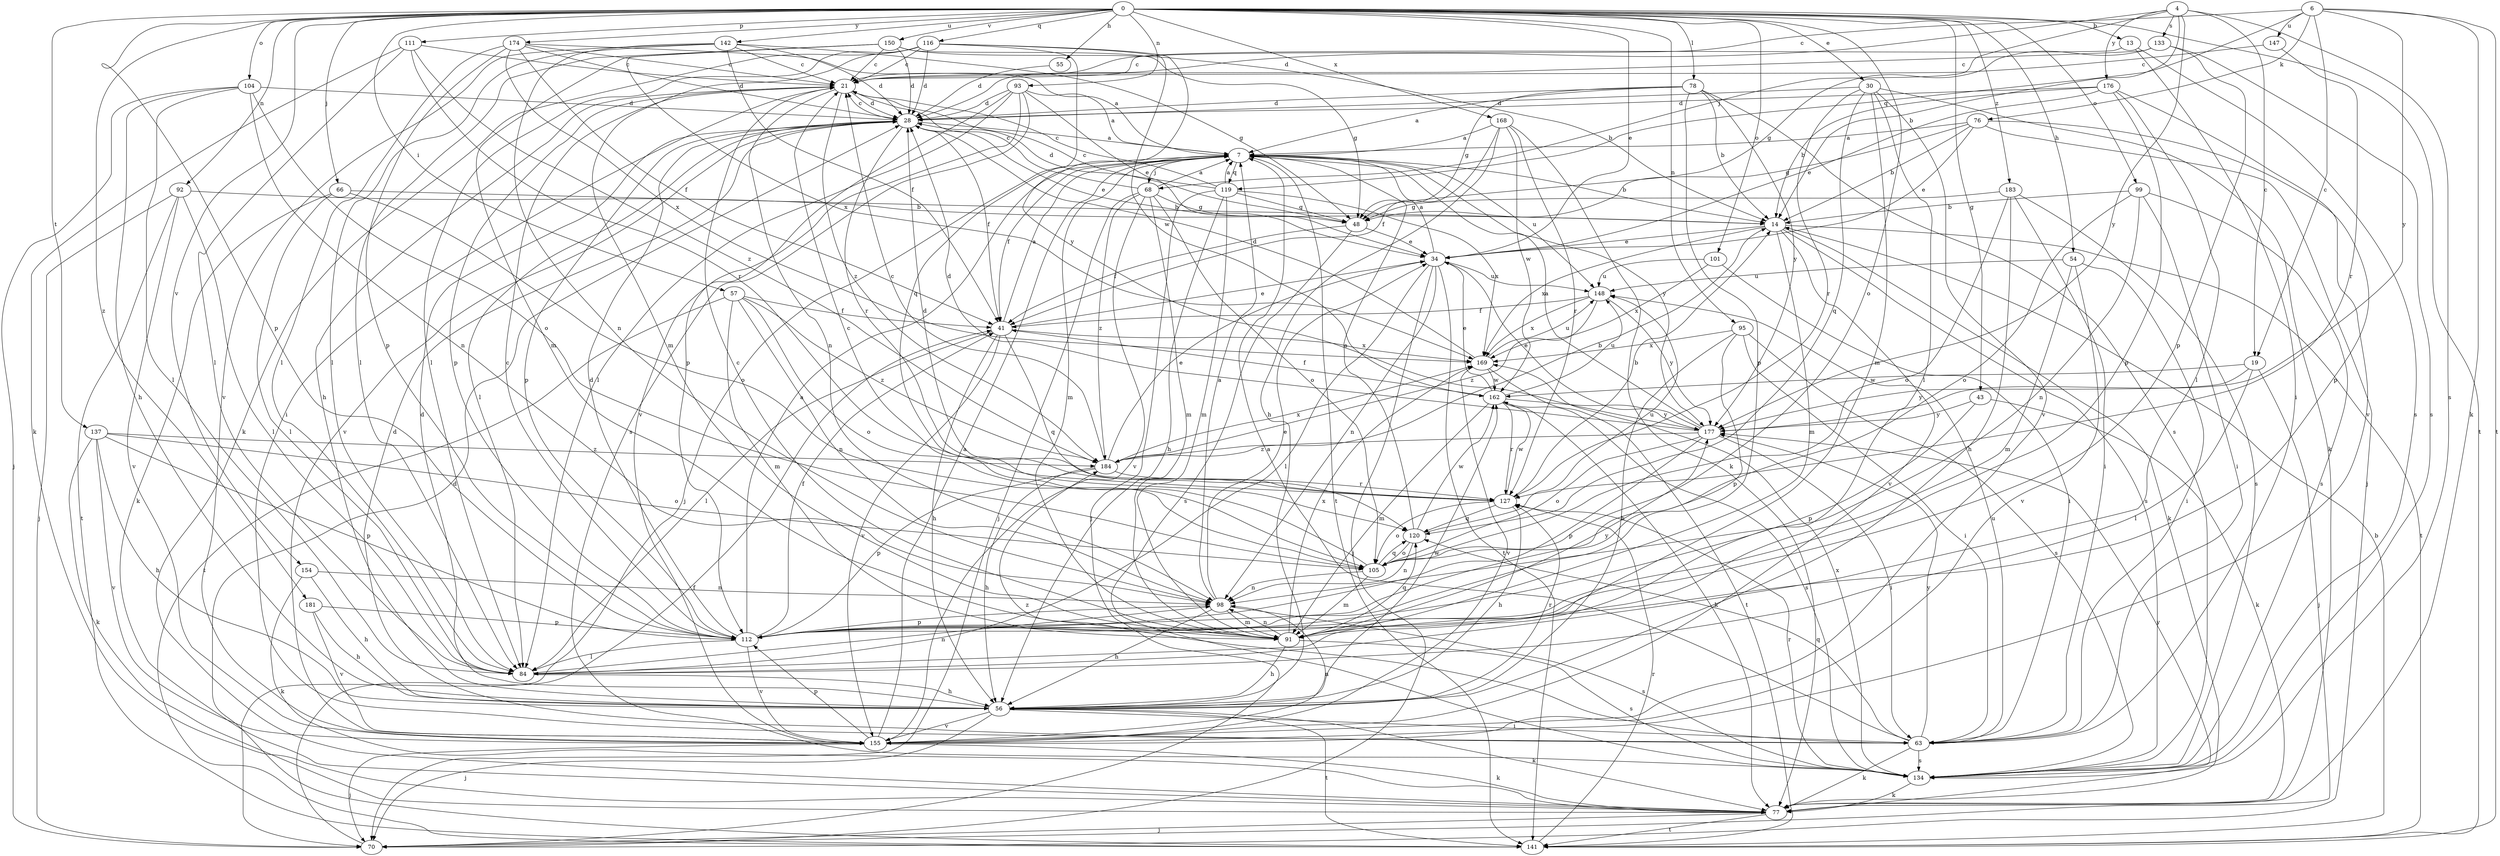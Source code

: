 strict digraph  {
0;
4;
6;
7;
13;
14;
19;
21;
28;
30;
34;
41;
43;
48;
54;
55;
56;
57;
63;
66;
68;
70;
76;
77;
78;
84;
91;
92;
93;
95;
98;
99;
101;
104;
105;
111;
112;
116;
119;
120;
127;
133;
134;
137;
141;
142;
147;
148;
150;
154;
155;
162;
168;
169;
174;
176;
177;
181;
183;
184;
0 -> 13  [label=b];
0 -> 30  [label=e];
0 -> 34  [label=e];
0 -> 43  [label=g];
0 -> 54  [label=h];
0 -> 55  [label=h];
0 -> 57  [label=i];
0 -> 66  [label=j];
0 -> 78  [label=l];
0 -> 92  [label=n];
0 -> 93  [label=n];
0 -> 95  [label=n];
0 -> 99  [label=o];
0 -> 101  [label=o];
0 -> 104  [label=o];
0 -> 105  [label=o];
0 -> 111  [label=p];
0 -> 112  [label=p];
0 -> 116  [label=q];
0 -> 137  [label=t];
0 -> 141  [label=t];
0 -> 142  [label=u];
0 -> 150  [label=v];
0 -> 154  [label=v];
0 -> 168  [label=x];
0 -> 174  [label=y];
0 -> 181  [label=z];
0 -> 183  [label=z];
4 -> 14  [label=b];
4 -> 19  [label=c];
4 -> 28  [label=d];
4 -> 68  [label=j];
4 -> 133  [label=s];
4 -> 134  [label=s];
4 -> 176  [label=y];
4 -> 177  [label=y];
6 -> 19  [label=c];
6 -> 21  [label=c];
6 -> 76  [label=k];
6 -> 77  [label=k];
6 -> 119  [label=q];
6 -> 141  [label=t];
6 -> 147  [label=u];
6 -> 177  [label=y];
7 -> 14  [label=b];
7 -> 41  [label=f];
7 -> 68  [label=j];
7 -> 70  [label=j];
7 -> 91  [label=m];
7 -> 119  [label=q];
7 -> 141  [label=t];
7 -> 148  [label=u];
7 -> 177  [label=y];
13 -> 21  [label=c];
13 -> 63  [label=i];
13 -> 134  [label=s];
14 -> 34  [label=e];
14 -> 77  [label=k];
14 -> 91  [label=m];
14 -> 134  [label=s];
14 -> 141  [label=t];
14 -> 155  [label=v];
14 -> 169  [label=x];
19 -> 70  [label=j];
19 -> 84  [label=l];
19 -> 162  [label=w];
19 -> 177  [label=y];
21 -> 28  [label=d];
21 -> 56  [label=h];
21 -> 63  [label=i];
21 -> 98  [label=n];
21 -> 112  [label=p];
21 -> 184  [label=z];
28 -> 7  [label=a];
28 -> 21  [label=c];
28 -> 34  [label=e];
28 -> 41  [label=f];
28 -> 84  [label=l];
28 -> 112  [label=p];
28 -> 127  [label=r];
28 -> 155  [label=v];
30 -> 28  [label=d];
30 -> 77  [label=k];
30 -> 84  [label=l];
30 -> 91  [label=m];
30 -> 120  [label=q];
30 -> 127  [label=r];
30 -> 155  [label=v];
34 -> 7  [label=a];
34 -> 70  [label=j];
34 -> 84  [label=l];
34 -> 98  [label=n];
34 -> 141  [label=t];
34 -> 148  [label=u];
41 -> 7  [label=a];
41 -> 34  [label=e];
41 -> 56  [label=h];
41 -> 84  [label=l];
41 -> 120  [label=q];
41 -> 155  [label=v];
41 -> 169  [label=x];
43 -> 77  [label=k];
43 -> 112  [label=p];
43 -> 177  [label=y];
48 -> 21  [label=c];
48 -> 34  [label=e];
48 -> 41  [label=f];
48 -> 134  [label=s];
54 -> 63  [label=i];
54 -> 91  [label=m];
54 -> 148  [label=u];
54 -> 155  [label=v];
55 -> 28  [label=d];
56 -> 28  [label=d];
56 -> 63  [label=i];
56 -> 70  [label=j];
56 -> 77  [label=k];
56 -> 127  [label=r];
56 -> 141  [label=t];
56 -> 155  [label=v];
56 -> 162  [label=w];
57 -> 41  [label=f];
57 -> 91  [label=m];
57 -> 98  [label=n];
57 -> 105  [label=o];
57 -> 141  [label=t];
57 -> 184  [label=z];
63 -> 7  [label=a];
63 -> 28  [label=d];
63 -> 77  [label=k];
63 -> 120  [label=q];
63 -> 134  [label=s];
63 -> 148  [label=u];
63 -> 177  [label=y];
63 -> 184  [label=z];
66 -> 14  [label=b];
66 -> 77  [label=k];
66 -> 84  [label=l];
66 -> 105  [label=o];
68 -> 7  [label=a];
68 -> 21  [label=c];
68 -> 48  [label=g];
68 -> 70  [label=j];
68 -> 91  [label=m];
68 -> 105  [label=o];
68 -> 155  [label=v];
68 -> 184  [label=z];
70 -> 41  [label=f];
76 -> 7  [label=a];
76 -> 14  [label=b];
76 -> 34  [label=e];
76 -> 48  [label=g];
76 -> 70  [label=j];
76 -> 112  [label=p];
77 -> 70  [label=j];
77 -> 141  [label=t];
77 -> 177  [label=y];
78 -> 7  [label=a];
78 -> 14  [label=b];
78 -> 28  [label=d];
78 -> 48  [label=g];
78 -> 112  [label=p];
78 -> 134  [label=s];
78 -> 177  [label=y];
84 -> 56  [label=h];
84 -> 98  [label=n];
91 -> 21  [label=c];
91 -> 56  [label=h];
91 -> 98  [label=n];
91 -> 120  [label=q];
91 -> 134  [label=s];
91 -> 169  [label=x];
91 -> 177  [label=y];
92 -> 14  [label=b];
92 -> 70  [label=j];
92 -> 84  [label=l];
92 -> 141  [label=t];
92 -> 155  [label=v];
93 -> 7  [label=a];
93 -> 28  [label=d];
93 -> 34  [label=e];
93 -> 84  [label=l];
93 -> 112  [label=p];
93 -> 134  [label=s];
93 -> 155  [label=v];
95 -> 56  [label=h];
95 -> 63  [label=i];
95 -> 112  [label=p];
95 -> 134  [label=s];
95 -> 169  [label=x];
98 -> 7  [label=a];
98 -> 34  [label=e];
98 -> 56  [label=h];
98 -> 91  [label=m];
98 -> 112  [label=p];
98 -> 134  [label=s];
99 -> 14  [label=b];
99 -> 63  [label=i];
99 -> 98  [label=n];
99 -> 105  [label=o];
99 -> 134  [label=s];
101 -> 63  [label=i];
101 -> 148  [label=u];
101 -> 169  [label=x];
104 -> 28  [label=d];
104 -> 56  [label=h];
104 -> 70  [label=j];
104 -> 84  [label=l];
104 -> 98  [label=n];
104 -> 105  [label=o];
105 -> 21  [label=c];
105 -> 91  [label=m];
105 -> 98  [label=n];
105 -> 120  [label=q];
111 -> 21  [label=c];
111 -> 77  [label=k];
111 -> 84  [label=l];
111 -> 127  [label=r];
111 -> 184  [label=z];
112 -> 7  [label=a];
112 -> 21  [label=c];
112 -> 28  [label=d];
112 -> 41  [label=f];
112 -> 84  [label=l];
112 -> 155  [label=v];
116 -> 21  [label=c];
116 -> 28  [label=d];
116 -> 77  [label=k];
116 -> 84  [label=l];
116 -> 91  [label=m];
116 -> 120  [label=q];
116 -> 162  [label=w];
116 -> 177  [label=y];
119 -> 7  [label=a];
119 -> 21  [label=c];
119 -> 28  [label=d];
119 -> 48  [label=g];
119 -> 56  [label=h];
119 -> 70  [label=j];
119 -> 91  [label=m];
119 -> 169  [label=x];
120 -> 7  [label=a];
120 -> 98  [label=n];
120 -> 105  [label=o];
120 -> 148  [label=u];
120 -> 162  [label=w];
127 -> 14  [label=b];
127 -> 28  [label=d];
127 -> 56  [label=h];
127 -> 105  [label=o];
127 -> 120  [label=q];
127 -> 162  [label=w];
133 -> 21  [label=c];
133 -> 48  [label=g];
133 -> 112  [label=p];
133 -> 134  [label=s];
134 -> 77  [label=k];
134 -> 127  [label=r];
134 -> 169  [label=x];
137 -> 56  [label=h];
137 -> 77  [label=k];
137 -> 105  [label=o];
137 -> 112  [label=p];
137 -> 155  [label=v];
137 -> 184  [label=z];
141 -> 14  [label=b];
141 -> 28  [label=d];
141 -> 127  [label=r];
142 -> 21  [label=c];
142 -> 28  [label=d];
142 -> 41  [label=f];
142 -> 48  [label=g];
142 -> 84  [label=l];
142 -> 98  [label=n];
142 -> 155  [label=v];
147 -> 21  [label=c];
147 -> 127  [label=r];
148 -> 41  [label=f];
148 -> 169  [label=x];
148 -> 177  [label=y];
148 -> 184  [label=z];
150 -> 14  [label=b];
150 -> 21  [label=c];
150 -> 28  [label=d];
150 -> 48  [label=g];
150 -> 84  [label=l];
150 -> 91  [label=m];
150 -> 169  [label=x];
154 -> 56  [label=h];
154 -> 77  [label=k];
154 -> 98  [label=n];
155 -> 7  [label=a];
155 -> 70  [label=j];
155 -> 77  [label=k];
155 -> 98  [label=n];
155 -> 112  [label=p];
162 -> 34  [label=e];
162 -> 41  [label=f];
162 -> 77  [label=k];
162 -> 91  [label=m];
162 -> 127  [label=r];
162 -> 134  [label=s];
162 -> 148  [label=u];
162 -> 177  [label=y];
168 -> 7  [label=a];
168 -> 41  [label=f];
168 -> 56  [label=h];
168 -> 77  [label=k];
168 -> 127  [label=r];
168 -> 162  [label=w];
169 -> 28  [label=d];
169 -> 141  [label=t];
169 -> 148  [label=u];
169 -> 155  [label=v];
169 -> 162  [label=w];
174 -> 7  [label=a];
174 -> 21  [label=c];
174 -> 28  [label=d];
174 -> 41  [label=f];
174 -> 84  [label=l];
174 -> 112  [label=p];
174 -> 169  [label=x];
176 -> 14  [label=b];
176 -> 28  [label=d];
176 -> 34  [label=e];
176 -> 84  [label=l];
176 -> 112  [label=p];
176 -> 155  [label=v];
177 -> 7  [label=a];
177 -> 28  [label=d];
177 -> 34  [label=e];
177 -> 63  [label=i];
177 -> 105  [label=o];
177 -> 112  [label=p];
177 -> 184  [label=z];
181 -> 56  [label=h];
181 -> 112  [label=p];
181 -> 155  [label=v];
183 -> 48  [label=g];
183 -> 56  [label=h];
183 -> 63  [label=i];
183 -> 105  [label=o];
183 -> 134  [label=s];
184 -> 14  [label=b];
184 -> 21  [label=c];
184 -> 34  [label=e];
184 -> 56  [label=h];
184 -> 112  [label=p];
184 -> 127  [label=r];
184 -> 169  [label=x];
}
